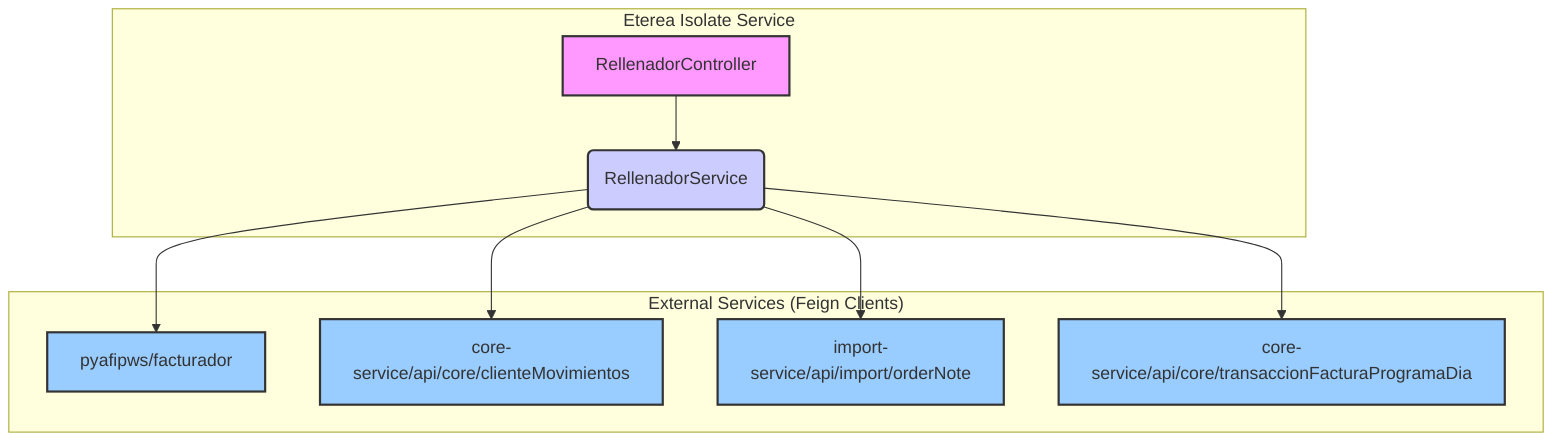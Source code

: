 graph TD
    subgraph "Eterea Isolate Service"
        A[RellenadorController] --> B(RellenadorService);
    end

    subgraph "External Services (Feign Clients)"
        C[pyafipws/facturador]
        D[core-service/api/core/clienteMovimientos]
        E[import-service/api/import/orderNote]
        F[core-service/api/core/transaccionFacturaProgramaDia]
    end

    B --> C;
    B --> D;
    B --> E;
    B --> F;

    style A fill:#f9f,stroke:#333,stroke-width:2px
    style B fill:#ccf,stroke:#333,stroke-width:2px
    style C fill:#9cf,stroke:#333,stroke-width:2px
    style D fill:#9cf,stroke:#333,stroke-width:2px
    style E fill:#9cf,stroke:#333,stroke-width:2px
    style F fill:#9cf,stroke:#333,stroke-width:2px